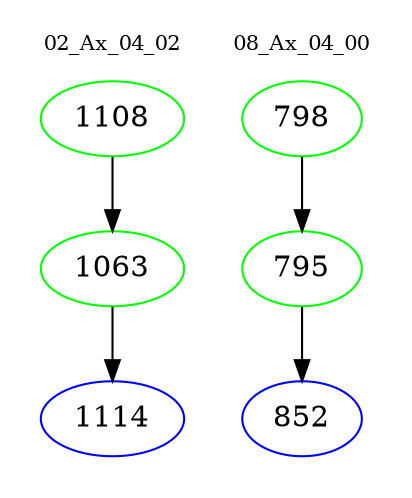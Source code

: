 digraph{
subgraph cluster_0 {
color = white
label = "02_Ax_04_02";
fontsize=10;
T0_1108 [label="1108", color="green"]
T0_1108 -> T0_1063 [color="black"]
T0_1063 [label="1063", color="green"]
T0_1063 -> T0_1114 [color="black"]
T0_1114 [label="1114", color="blue"]
}
subgraph cluster_1 {
color = white
label = "08_Ax_04_00";
fontsize=10;
T1_798 [label="798", color="green"]
T1_798 -> T1_795 [color="black"]
T1_795 [label="795", color="green"]
T1_795 -> T1_852 [color="black"]
T1_852 [label="852", color="blue"]
}
}
